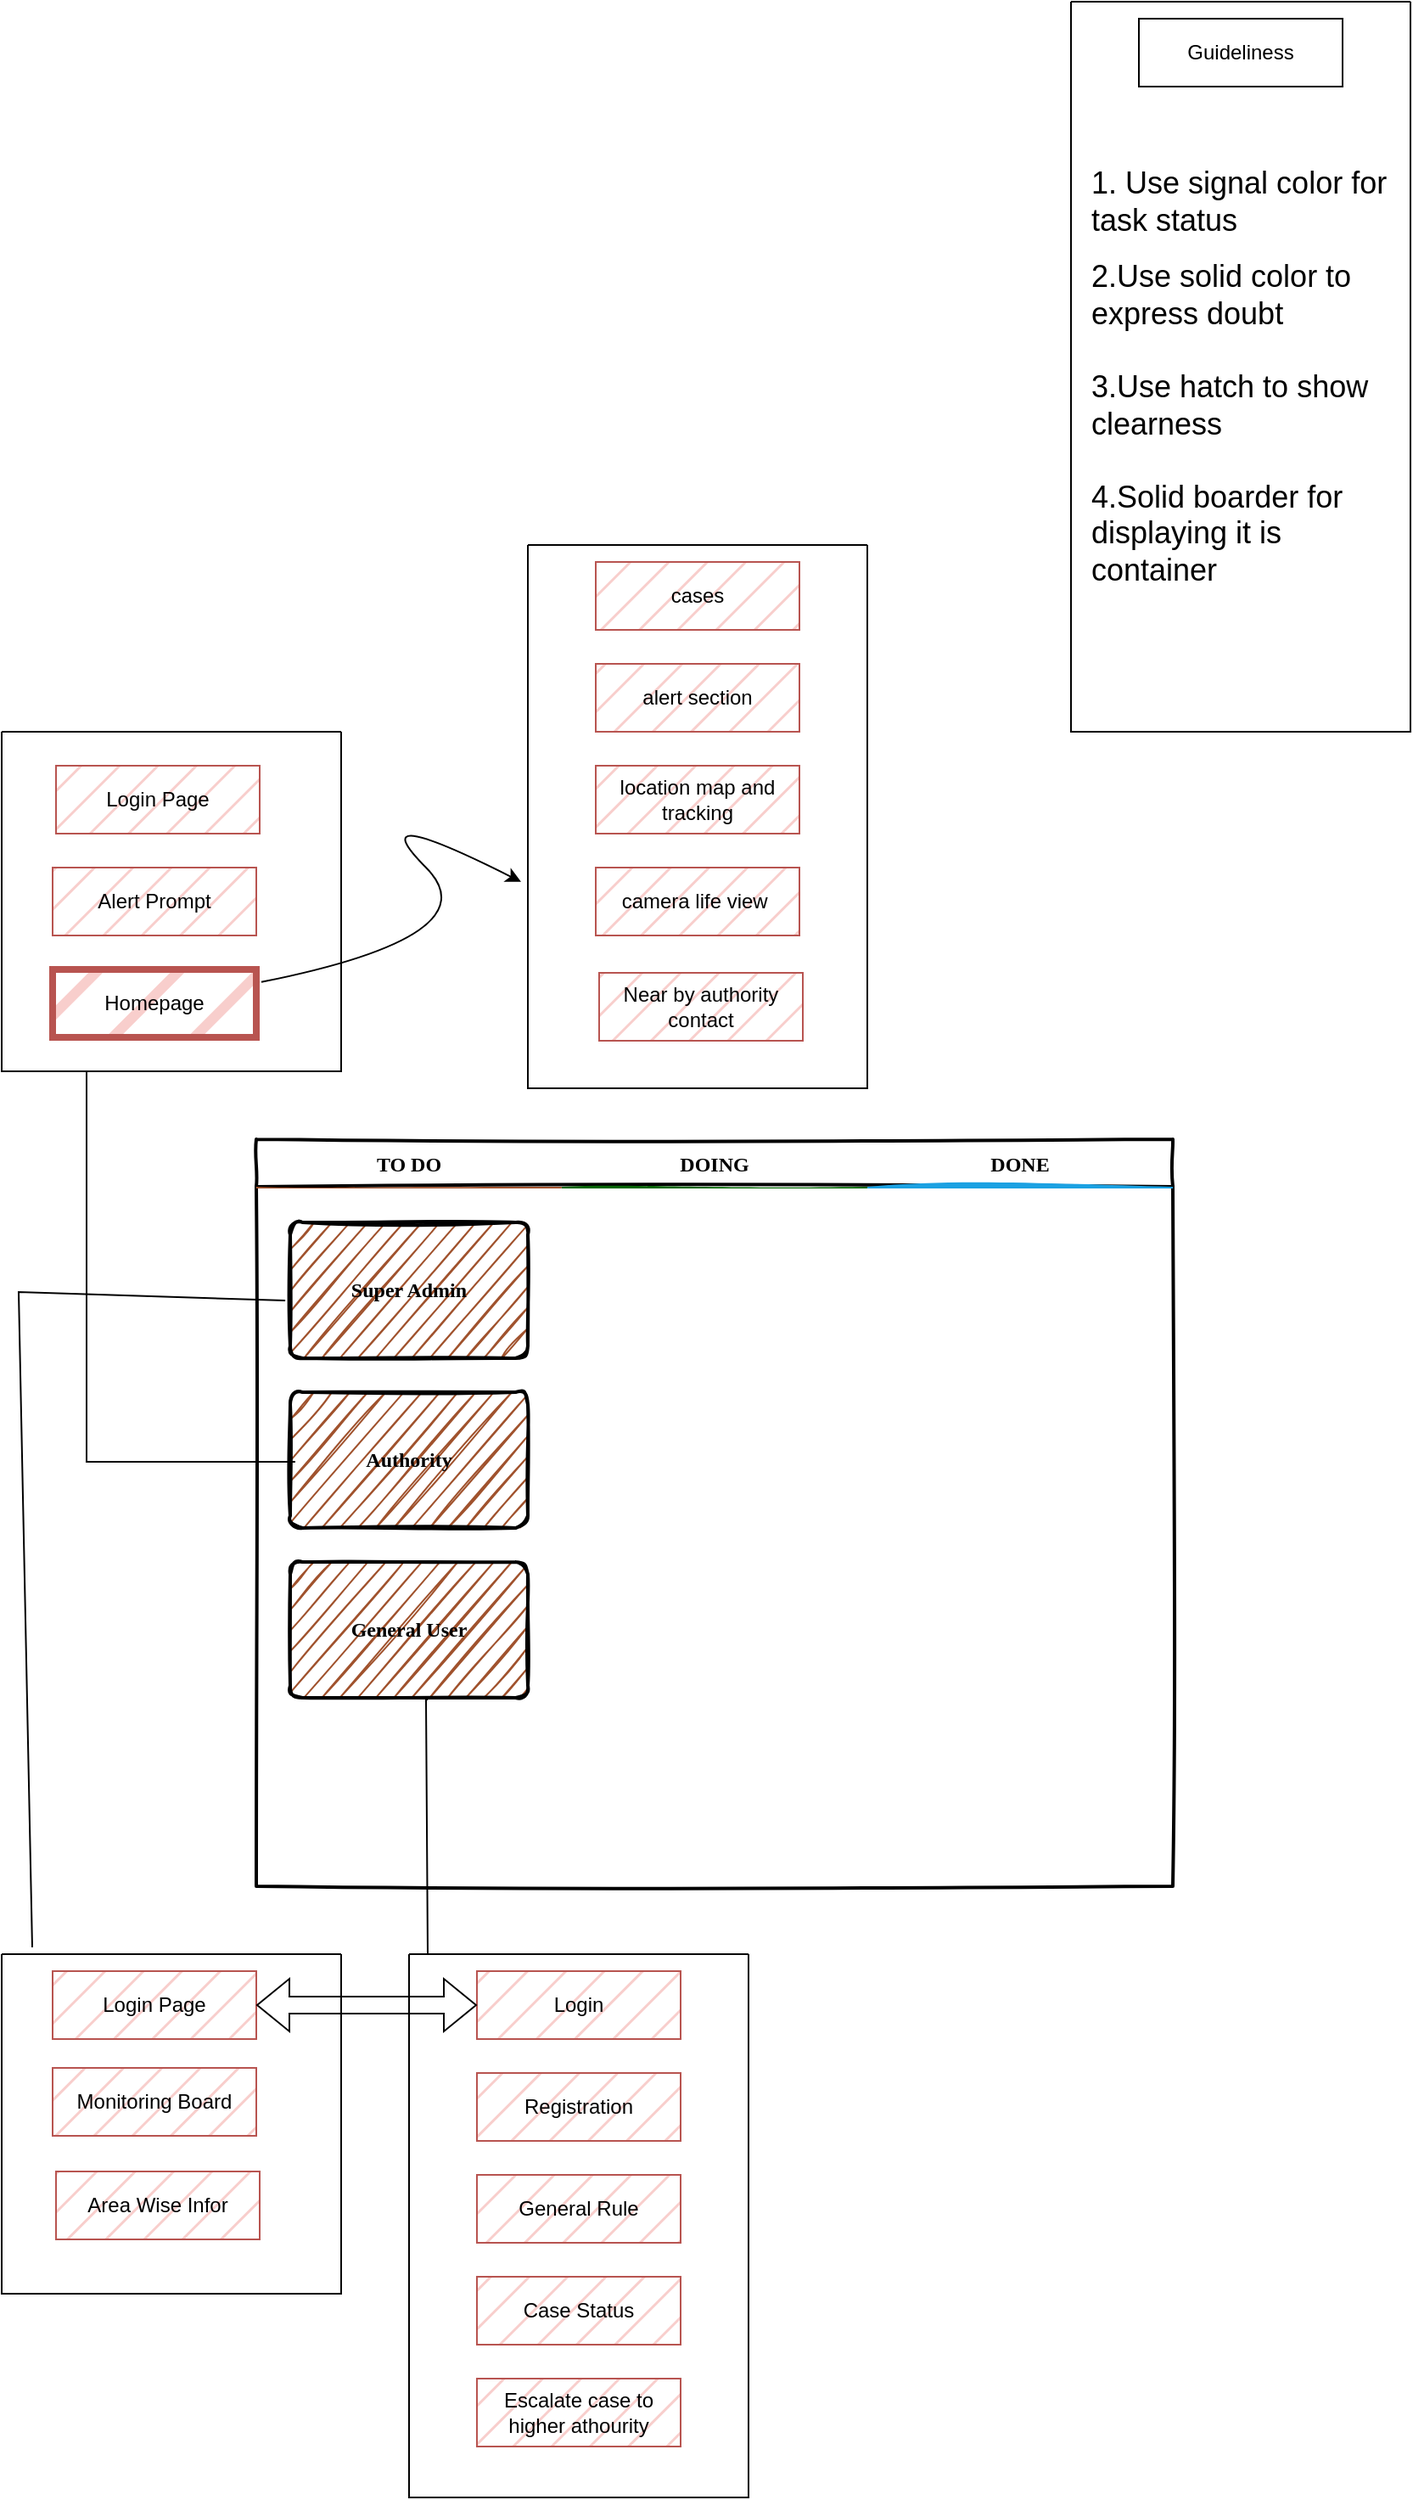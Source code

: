<mxfile version="24.7.12">
  <diagram id="wFE0QG_FPsp0jaGvCLVb" name="Page-1">
    <mxGraphModel dx="1434" dy="1852" grid="1" gridSize="10" guides="1" tooltips="1" connect="1" arrows="1" fold="1" page="1" pageScale="1" pageWidth="850" pageHeight="1100" math="0" shadow="0">
      <root>
        <mxCell id="0" />
        <mxCell id="1" parent="0" />
        <mxCell id="_5mSTuPxr-ZiKRkBDSY7-1" value="" style="swimlane;fontStyle=2;childLayout=stackLayout;horizontal=1;startSize=28;horizontalStack=1;resizeParent=1;resizeParentMax=0;resizeLast=0;collapsible=0;marginBottom=0;swimlaneFillColor=none;fontFamily=Permanent Marker;fontSize=16;points=[];verticalAlign=top;stackBorder=0;resizable=1;strokeWidth=2;sketch=1;disableMultiStroke=1;" parent="1" vertex="1">
          <mxGeometry x="160" y="80" width="540" height="440" as="geometry" />
        </mxCell>
        <object label="TO DO" status="New" id="_5mSTuPxr-ZiKRkBDSY7-2">
          <mxCell style="swimlane;strokeWidth=2;fontFamily=Permanent Marker;html=0;startSize=1;verticalAlign=bottom;spacingBottom=5;points=[];childLayout=stackLayout;stackBorder=20;stackSpacing=20;resizeLast=0;resizeParent=1;horizontalStack=0;collapsible=0;sketch=1;strokeColor=none;fillStyle=solid;fillColor=#A0522D;" parent="_5mSTuPxr-ZiKRkBDSY7-1" vertex="1">
            <mxGeometry y="28" width="180" height="412" as="geometry" />
          </mxCell>
        </object>
        <object label="Super Admin" placeholders="1" id="_5mSTuPxr-ZiKRkBDSY7-3">
          <mxCell style="whiteSpace=wrap;html=1;strokeWidth=2;fillColor=swimlane;fontStyle=1;spacingTop=0;rounded=1;arcSize=9;points=[];sketch=1;fontFamily=Permanent Marker;hachureGap=8;fillWeight=1;" parent="_5mSTuPxr-ZiKRkBDSY7-2" vertex="1">
            <mxGeometry x="20" y="21" width="140" height="80" as="geometry" />
          </mxCell>
        </object>
        <object label="Authority" placeholders="1" id="_5mSTuPxr-ZiKRkBDSY7-4">
          <mxCell style="whiteSpace=wrap;html=1;strokeWidth=2;fillColor=swimlane;fontStyle=1;spacingTop=0;rounded=1;arcSize=9;points=[];sketch=1;fontFamily=Permanent Marker;hachureGap=8;fillWeight=1;" parent="_5mSTuPxr-ZiKRkBDSY7-2" vertex="1">
            <mxGeometry x="20" y="121" width="140" height="80" as="geometry" />
          </mxCell>
        </object>
        <object label="General User" placeholders="1" id="_5mSTuPxr-ZiKRkBDSY7-5">
          <mxCell style="whiteSpace=wrap;html=1;strokeWidth=2;fillColor=swimlane;fontStyle=1;spacingTop=0;rounded=1;arcSize=9;points=[];sketch=1;fontFamily=Permanent Marker;hachureGap=8;fillWeight=1;" parent="_5mSTuPxr-ZiKRkBDSY7-2" vertex="1">
            <mxGeometry x="20" y="221" width="140" height="80" as="geometry" />
          </mxCell>
        </object>
        <object label="DOING" status="In progress" id="_5mSTuPxr-ZiKRkBDSY7-6">
          <mxCell style="swimlane;strokeWidth=2;fontFamily=Permanent Marker;html=0;startSize=1;verticalAlign=bottom;spacingBottom=5;points=[];childLayout=stackLayout;stackBorder=20;stackSpacing=20;resizeLast=0;resizeParent=1;horizontalStack=0;collapsible=0;sketch=1;strokeColor=none;fillStyle=solid;fillColor=#006600;" parent="_5mSTuPxr-ZiKRkBDSY7-1" vertex="1">
            <mxGeometry x="180" y="28" width="180" height="412" as="geometry" />
          </mxCell>
        </object>
        <object label="DONE" status="Completed" id="_5mSTuPxr-ZiKRkBDSY7-9">
          <mxCell style="swimlane;strokeWidth=2;fontFamily=Permanent Marker;html=0;startSize=1;verticalAlign=bottom;spacingBottom=5;points=[];childLayout=stackLayout;stackBorder=20;stackSpacing=20;resizeLast=0;resizeParent=1;horizontalStack=0;collapsible=0;sketch=1;strokeColor=none;fillStyle=solid;fillColor=#1BA1E2;" parent="_5mSTuPxr-ZiKRkBDSY7-1" vertex="1">
            <mxGeometry x="360" y="28" width="180" height="412" as="geometry" />
          </mxCell>
        </object>
        <mxCell id="t_jM3R8Za8AP0MUguovo-4" value="" style="swimlane;startSize=0;" parent="1" vertex="1">
          <mxGeometry x="10" y="560" width="200" height="200" as="geometry" />
        </mxCell>
        <mxCell id="t_jM3R8Za8AP0MUguovo-10" value="Login Page" style="rounded=0;whiteSpace=wrap;html=1;fillColor=#f8cecc;strokeColor=#b85450;fillStyle=hatch;" parent="t_jM3R8Za8AP0MUguovo-4" vertex="1">
          <mxGeometry x="30" y="10" width="120" height="40" as="geometry" />
        </mxCell>
        <mxCell id="t_jM3R8Za8AP0MUguovo-5" value="" style="swimlane;startSize=0;" parent="1" vertex="1">
          <mxGeometry x="10" y="-160" width="200" height="200" as="geometry" />
        </mxCell>
        <mxCell id="t_jM3R8Za8AP0MUguovo-18" value="Login Page" style="rounded=0;whiteSpace=wrap;html=1;fillColor=#f8cecc;strokeColor=#b85450;fillStyle=hatch;" parent="t_jM3R8Za8AP0MUguovo-5" vertex="1">
          <mxGeometry x="32" y="20" width="120" height="40" as="geometry" />
        </mxCell>
        <mxCell id="t_jM3R8Za8AP0MUguovo-19" value="Alert Prompt" style="rounded=0;whiteSpace=wrap;html=1;fillColor=#f8cecc;strokeColor=#b85450;fillStyle=hatch;" parent="t_jM3R8Za8AP0MUguovo-5" vertex="1">
          <mxGeometry x="30" y="80" width="120" height="40" as="geometry" />
        </mxCell>
        <mxCell id="t_jM3R8Za8AP0MUguovo-20" value="Homepage" style="rounded=0;whiteSpace=wrap;html=1;fillColor=#f8cecc;strokeColor=#b85450;fillStyle=hatch;perimeterSpacing=3;strokeWidth=4;" parent="t_jM3R8Za8AP0MUguovo-5" vertex="1">
          <mxGeometry x="30" y="140" width="120" height="40" as="geometry" />
        </mxCell>
        <mxCell id="t_jM3R8Za8AP0MUguovo-6" value="" style="swimlane;startSize=0;" parent="1" vertex="1">
          <mxGeometry x="250" y="560" width="200" height="320" as="geometry" />
        </mxCell>
        <mxCell id="t_jM3R8Za8AP0MUguovo-13" value="Login" style="rounded=0;whiteSpace=wrap;html=1;fillColor=#f8cecc;strokeColor=#b85450;fillStyle=hatch;" parent="t_jM3R8Za8AP0MUguovo-6" vertex="1">
          <mxGeometry x="40" y="10" width="120" height="40" as="geometry" />
        </mxCell>
        <mxCell id="t_jM3R8Za8AP0MUguovo-14" value="Registration" style="rounded=0;whiteSpace=wrap;html=1;fillColor=#f8cecc;strokeColor=#b85450;fillStyle=hatch;" parent="t_jM3R8Za8AP0MUguovo-6" vertex="1">
          <mxGeometry x="40" y="70" width="120" height="40" as="geometry" />
        </mxCell>
        <mxCell id="t_jM3R8Za8AP0MUguovo-15" value="General Rule" style="rounded=0;whiteSpace=wrap;html=1;fillColor=#f8cecc;strokeColor=#b85450;fillStyle=hatch;" parent="t_jM3R8Za8AP0MUguovo-6" vertex="1">
          <mxGeometry x="40" y="130" width="120" height="40" as="geometry" />
        </mxCell>
        <mxCell id="t_jM3R8Za8AP0MUguovo-16" value="Case Status" style="rounded=0;whiteSpace=wrap;html=1;fillColor=#f8cecc;strokeColor=#b85450;fillStyle=hatch;" parent="t_jM3R8Za8AP0MUguovo-6" vertex="1">
          <mxGeometry x="40" y="190" width="120" height="40" as="geometry" />
        </mxCell>
        <mxCell id="t_jM3R8Za8AP0MUguovo-17" value="Escalate case to higher athourity" style="rounded=0;whiteSpace=wrap;html=1;fillColor=#f8cecc;strokeColor=#b85450;fillStyle=hatch;" parent="t_jM3R8Za8AP0MUguovo-6" vertex="1">
          <mxGeometry x="40" y="250" width="120" height="40" as="geometry" />
        </mxCell>
        <mxCell id="t_jM3R8Za8AP0MUguovo-7" value="" style="endArrow=none;html=1;rounded=0;entryX=-0.021;entryY=0.575;entryDx=0;entryDy=0;entryPerimeter=0;exitX=0.09;exitY=-0.02;exitDx=0;exitDy=0;exitPerimeter=0;" parent="1" source="t_jM3R8Za8AP0MUguovo-4" target="_5mSTuPxr-ZiKRkBDSY7-3" edge="1">
          <mxGeometry width="50" height="50" relative="1" as="geometry">
            <mxPoint x="400" y="470" as="sourcePoint" />
            <mxPoint x="450" y="420" as="targetPoint" />
            <Array as="points">
              <mxPoint x="20" y="170" />
            </Array>
          </mxGeometry>
        </mxCell>
        <mxCell id="t_jM3R8Za8AP0MUguovo-8" value="" style="endArrow=none;html=1;rounded=0;entryX=0.021;entryY=0.513;entryDx=0;entryDy=0;entryPerimeter=0;exitX=0.25;exitY=1;exitDx=0;exitDy=0;" parent="1" source="t_jM3R8Za8AP0MUguovo-5" target="_5mSTuPxr-ZiKRkBDSY7-4" edge="1">
          <mxGeometry width="50" height="50" relative="1" as="geometry">
            <mxPoint x="128" y="566" as="sourcePoint" />
            <mxPoint x="187" y="185" as="targetPoint" />
            <Array as="points">
              <mxPoint x="60" y="270" />
            </Array>
          </mxGeometry>
        </mxCell>
        <mxCell id="t_jM3R8Za8AP0MUguovo-9" value="" style="endArrow=none;html=1;rounded=0;entryX=0.579;entryY=1.013;entryDx=0;entryDy=0;entryPerimeter=0;exitX=0.055;exitY=0;exitDx=0;exitDy=0;exitPerimeter=0;" parent="1" source="t_jM3R8Za8AP0MUguovo-6" target="_5mSTuPxr-ZiKRkBDSY7-5" edge="1">
          <mxGeometry width="50" height="50" relative="1" as="geometry">
            <mxPoint x="382" y="569" as="sourcePoint" />
            <mxPoint x="189" y="271" as="targetPoint" />
            <Array as="points">
              <mxPoint x="260" y="410" />
            </Array>
          </mxGeometry>
        </mxCell>
        <mxCell id="t_jM3R8Za8AP0MUguovo-11" value="Monitoring Board" style="rounded=0;whiteSpace=wrap;html=1;fillColor=#f8cecc;strokeColor=#b85450;fillStyle=hatch;" parent="1" vertex="1">
          <mxGeometry x="40" y="627" width="120" height="40" as="geometry" />
        </mxCell>
        <mxCell id="t_jM3R8Za8AP0MUguovo-12" value="Area Wise Infor" style="rounded=0;whiteSpace=wrap;html=1;fillColor=#f8cecc;strokeColor=#b85450;fillStyle=hatch;" parent="1" vertex="1">
          <mxGeometry x="42" y="688" width="120" height="40" as="geometry" />
        </mxCell>
        <mxCell id="t_jM3R8Za8AP0MUguovo-22" value="" style="swimlane;startSize=0;" parent="1" vertex="1">
          <mxGeometry x="320" y="-270" width="200" height="320" as="geometry" />
        </mxCell>
        <mxCell id="t_jM3R8Za8AP0MUguovo-24" value="cases" style="rounded=0;whiteSpace=wrap;html=1;fillColor=#f8cecc;strokeColor=#b85450;fillStyle=hatch;" parent="t_jM3R8Za8AP0MUguovo-22" vertex="1">
          <mxGeometry x="40" y="10" width="120" height="40" as="geometry" />
        </mxCell>
        <mxCell id="t_jM3R8Za8AP0MUguovo-25" value="alert section" style="rounded=0;whiteSpace=wrap;html=1;fillStyle=hatch;fillColor=#f8cecc;strokeColor=#b85450;" parent="t_jM3R8Za8AP0MUguovo-22" vertex="1">
          <mxGeometry x="40" y="70" width="120" height="40" as="geometry" />
        </mxCell>
        <mxCell id="t_jM3R8Za8AP0MUguovo-26" value="location map and tracking" style="rounded=0;whiteSpace=wrap;html=1;fillStyle=hatch;fillColor=#f8cecc;strokeColor=#b85450;" parent="t_jM3R8Za8AP0MUguovo-22" vertex="1">
          <mxGeometry x="40" y="130" width="120" height="40" as="geometry" />
        </mxCell>
        <mxCell id="t_jM3R8Za8AP0MUguovo-27" value="camera life view&amp;nbsp;" style="rounded=0;whiteSpace=wrap;html=1;fillStyle=hatch;fillColor=#f8cecc;strokeColor=#b85450;" parent="t_jM3R8Za8AP0MUguovo-22" vertex="1">
          <mxGeometry x="40" y="190" width="120" height="40" as="geometry" />
        </mxCell>
        <mxCell id="t_jM3R8Za8AP0MUguovo-23" value="" style="curved=1;endArrow=classic;html=1;rounded=0;entryX=-0.02;entryY=0.62;entryDx=0;entryDy=0;entryPerimeter=0;" parent="1" source="t_jM3R8Za8AP0MUguovo-20" target="t_jM3R8Za8AP0MUguovo-22" edge="1">
          <mxGeometry width="50" height="50" relative="1" as="geometry">
            <mxPoint x="240" y="-10" as="sourcePoint" />
            <mxPoint x="290" y="-60" as="targetPoint" />
            <Array as="points">
              <mxPoint x="300" y="-40" />
              <mxPoint x="220" y="-120" />
            </Array>
          </mxGeometry>
        </mxCell>
        <mxCell id="t_jM3R8Za8AP0MUguovo-28" value="" style="shape=flexArrow;endArrow=classic;startArrow=classic;html=1;rounded=0;entryX=0;entryY=0.5;entryDx=0;entryDy=0;exitX=1;exitY=0.5;exitDx=0;exitDy=0;" parent="1" source="t_jM3R8Za8AP0MUguovo-10" target="t_jM3R8Za8AP0MUguovo-13" edge="1">
          <mxGeometry width="100" height="100" relative="1" as="geometry">
            <mxPoint x="160" y="600" as="sourcePoint" />
            <mxPoint x="260" y="500" as="targetPoint" />
          </mxGeometry>
        </mxCell>
        <mxCell id="t_jM3R8Za8AP0MUguovo-30" value="Near by authority contact" style="rounded=0;whiteSpace=wrap;html=1;fillStyle=hatch;fillColor=#f8cecc;strokeColor=#b85450;" parent="1" vertex="1">
          <mxGeometry x="362" y="-18" width="120" height="40" as="geometry" />
        </mxCell>
        <mxCell id="iw9ZNSlXw42vm3VlqmmY-1" value="" style="swimlane;startSize=0;" vertex="1" parent="1">
          <mxGeometry x="640" y="-590" width="200" height="430" as="geometry" />
        </mxCell>
        <mxCell id="iw9ZNSlXw42vm3VlqmmY-2" value="Guideliness" style="whiteSpace=wrap;html=1;" vertex="1" parent="iw9ZNSlXw42vm3VlqmmY-1">
          <mxGeometry x="40" y="10" width="120" height="40" as="geometry" />
        </mxCell>
        <mxCell id="iw9ZNSlXw42vm3VlqmmY-3" value="&lt;h1 style=&quot;margin-top: 0px; font-size: 18px;&quot;&gt;&lt;font style=&quot;font-size: 18px; font-weight: normal;&quot;&gt;1. Use signal color for task status&lt;/font&gt;&lt;/h1&gt;&lt;div style=&quot;font-size: 18px;&quot;&gt;&lt;font style=&quot;font-size: 18px;&quot;&gt;2.Use solid color to express doubt&lt;/font&gt;&lt;/div&gt;&lt;div style=&quot;font-size: 18px;&quot;&gt;&lt;font style=&quot;font-size: 18px;&quot;&gt;&lt;br&gt;&lt;/font&gt;&lt;/div&gt;&lt;div style=&quot;font-size: 18px;&quot;&gt;&lt;font style=&quot;font-size: 18px;&quot;&gt;3.Use hatch to show&lt;/font&gt;&lt;/div&gt;&lt;div style=&quot;font-size: 18px;&quot;&gt;clearness&lt;/div&gt;&lt;div style=&quot;font-size: 18px;&quot;&gt;&lt;br&gt;&lt;/div&gt;&lt;div style=&quot;font-size: 18px;&quot;&gt;4.Solid boarder for displaying it is container&lt;/div&gt;" style="text;html=1;whiteSpace=wrap;overflow=hidden;rounded=0;" vertex="1" parent="iw9ZNSlXw42vm3VlqmmY-1">
          <mxGeometry x="10" y="90" width="180" height="320" as="geometry" />
        </mxCell>
      </root>
    </mxGraphModel>
  </diagram>
</mxfile>
